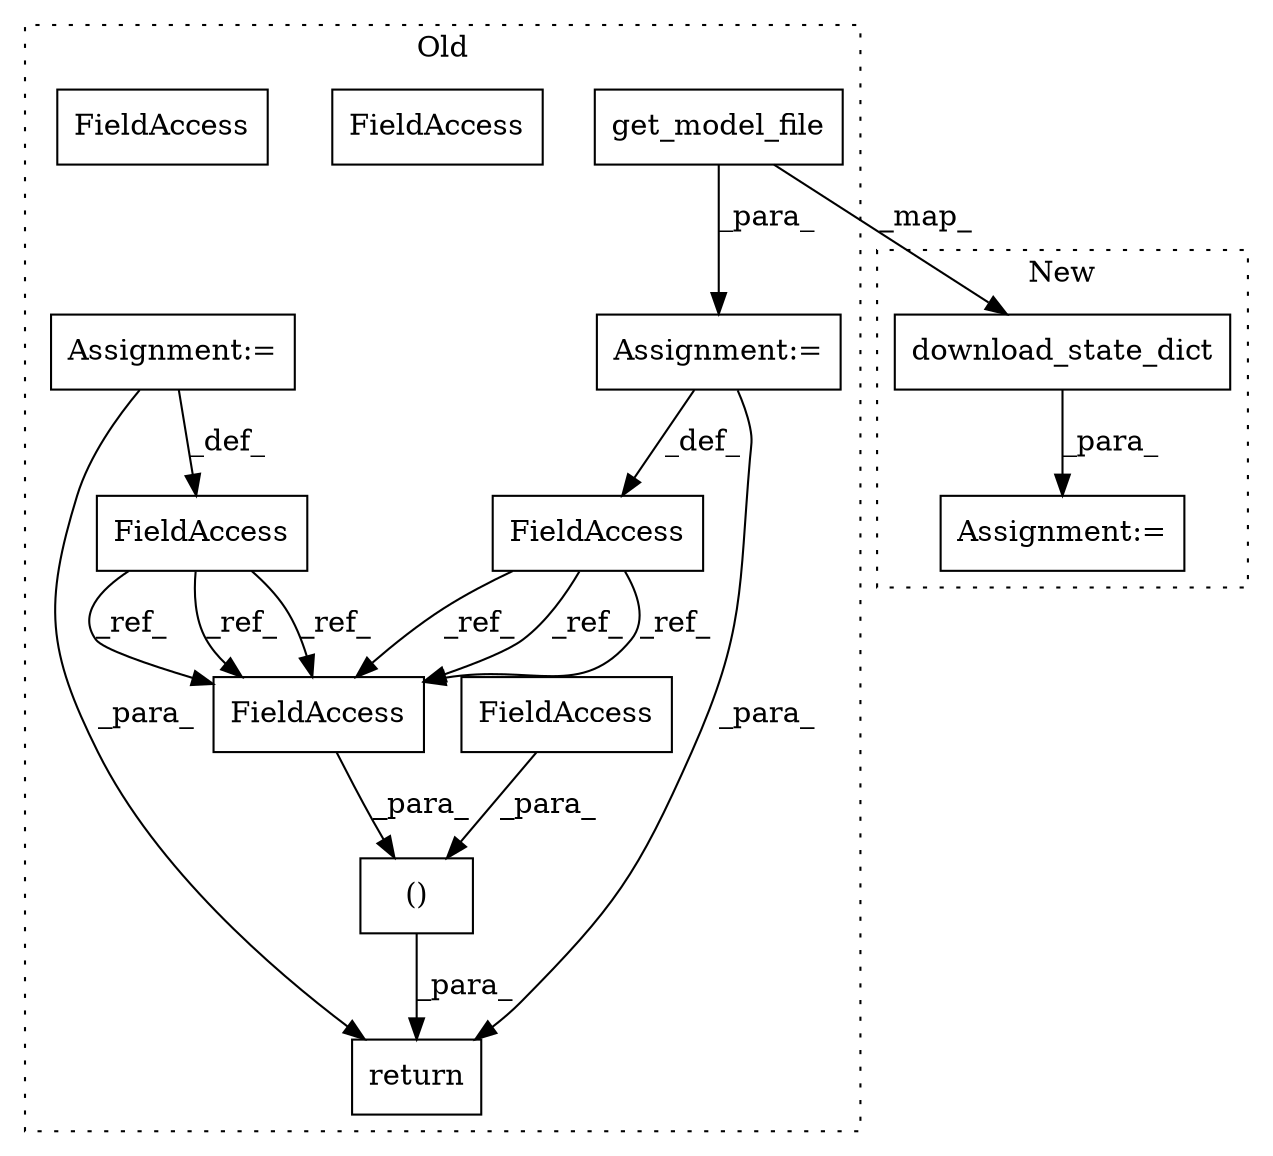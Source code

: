 digraph G {
subgraph cluster0 {
1 [label="get_model_file" a="32" s="6800,6830" l="15,1" shape="box"];
3 [label="()" a="106" s="6895" l="36" shape="box"];
4 [label="FieldAccess" a="22" s="6786" l="13" shape="box"];
5 [label="FieldAccess" a="22" s="6918" l="13" shape="box"];
6 [label="FieldAccess" a="22" s="6853" l="13" shape="box"];
7 [label="FieldAccess" a="22" s="6895" l="10" shape="box"];
9 [label="Assignment:=" a="7" s="6866" l="1" shape="box"];
10 [label="Assignment:=" a="7" s="6799" l="1" shape="box"];
11 [label="return" a="41" s="6883" l="12" shape="box"];
12 [label="FieldAccess" a="22" s="6918" l="13" shape="box"];
13 [label="FieldAccess" a="22" s="6918" l="13" shape="box"];
label = "Old";
style="dotted";
}
subgraph cluster1 {
2 [label="download_state_dict" a="32" s="7077,7112" l="20,1" shape="box"];
8 [label="Assignment:=" a="7" s="7075" l="2" shape="box"];
label = "New";
style="dotted";
}
1 -> 2 [label="_map_"];
1 -> 10 [label="_para_"];
2 -> 8 [label="_para_"];
3 -> 11 [label="_para_"];
4 -> 13 [label="_ref_"];
4 -> 13 [label="_ref_"];
4 -> 13 [label="_ref_"];
6 -> 13 [label="_ref_"];
6 -> 13 [label="_ref_"];
6 -> 13 [label="_ref_"];
7 -> 3 [label="_para_"];
9 -> 6 [label="_def_"];
9 -> 11 [label="_para_"];
10 -> 11 [label="_para_"];
10 -> 4 [label="_def_"];
13 -> 3 [label="_para_"];
}